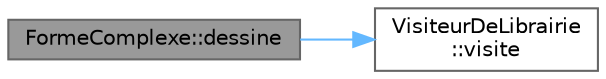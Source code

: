 digraph "FormeComplexe::dessine"
{
 // LATEX_PDF_SIZE
  bgcolor="transparent";
  edge [fontname=Helvetica,fontsize=10,labelfontname=Helvetica,labelfontsize=10];
  node [fontname=Helvetica,fontsize=10,shape=box,height=0.2,width=0.4];
  rankdir="LR";
  Node1 [label="FormeComplexe::dessine",height=0.2,width=0.4,color="gray40", fillcolor="grey60", style="filled", fontcolor="black",tooltip="Visiteur de librairie qui va se charger de dessiner le polygone."];
  Node1 -> Node2 [color="steelblue1",style="solid"];
  Node2 [label="VisiteurDeLibrairie\l::visite",height=0.2,width=0.4,color="grey40", fillcolor="white", style="filled",URL="$class_visiteur_de_librairie.html#a5512db1122c76a6dcfc494f360f30ad6",tooltip="Visite qui permet de dessiner une forme avec une librairie graphique."];
}
